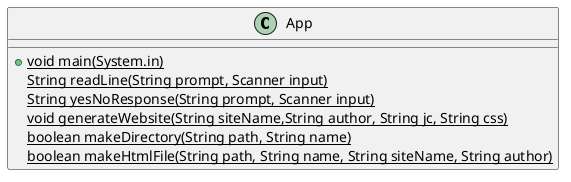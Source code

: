 @startuml
'https://plantuml.com/class-diagram
class App{
    +{static}void main(System.in)
    {static}String readLine(String prompt, Scanner input)
    {static}String yesNoResponse(String prompt, Scanner input)
    {static}void generateWebsite(String siteName,String author, String jc, String css)
    {static}boolean makeDirectory(String path, String name)
    {static}boolean makeHtmlFile(String path, String name, String siteName, String author)
}
@enduml